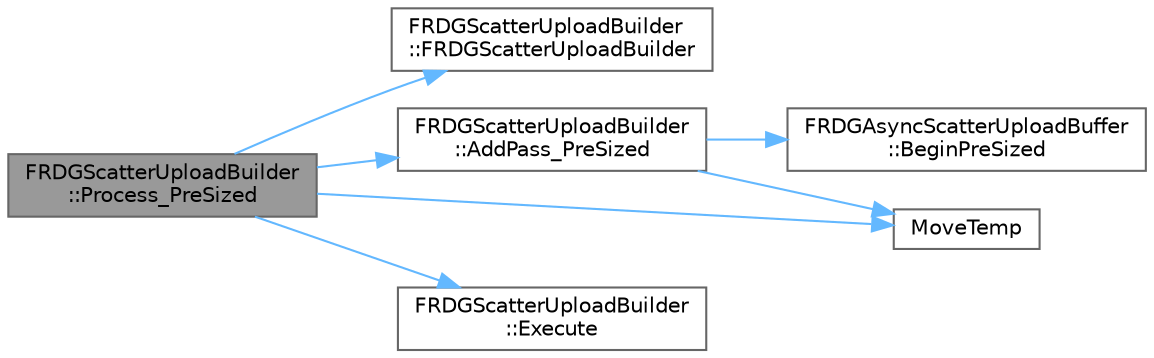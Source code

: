 digraph "FRDGScatterUploadBuilder::Process_PreSized"
{
 // INTERACTIVE_SVG=YES
 // LATEX_PDF_SIZE
  bgcolor="transparent";
  edge [fontname=Helvetica,fontsize=10,labelfontname=Helvetica,labelfontsize=10];
  node [fontname=Helvetica,fontsize=10,shape=box,height=0.2,width=0.4];
  rankdir="LR";
  Node1 [id="Node000001",label="FRDGScatterUploadBuilder\l::Process_PreSized",height=0.2,width=0.4,color="gray40", fillcolor="grey60", style="filled", fontcolor="black",tooltip=" "];
  Node1 -> Node2 [id="edge1_Node000001_Node000002",color="steelblue1",style="solid",tooltip=" "];
  Node2 [id="Node000002",label="FRDGScatterUploadBuilder\l::FRDGScatterUploadBuilder",height=0.2,width=0.4,color="grey40", fillcolor="white", style="filled",URL="$dd/d50/classFRDGScatterUploadBuilder.html#aa7da4ee7b542ff2832c2c25e04b34b07",tooltip=" "];
  Node1 -> Node3 [id="edge2_Node000001_Node000003",color="steelblue1",style="solid",tooltip=" "];
  Node3 [id="Node000003",label="FRDGScatterUploadBuilder\l::AddPass_PreSized",height=0.2,width=0.4,color="grey40", fillcolor="white", style="filled",URL="$dd/d50/classFRDGScatterUploadBuilder.html#a08fadce7acc2ac19e0a3a39d75822b72",tooltip="Init with presized num scatters, expecting each to be set at a later point."];
  Node3 -> Node4 [id="edge3_Node000003_Node000004",color="steelblue1",style="solid",tooltip=" "];
  Node4 [id="Node000004",label="FRDGAsyncScatterUploadBuffer\l::BeginPreSized",height=0.2,width=0.4,color="grey40", fillcolor="white", style="filled",URL="$d9/d42/classFRDGAsyncScatterUploadBuffer.html#a59e89c1332748460a0ed6ceda2365b0b",tooltip="Init with presized num scatters, expecting each to be set at a later point."];
  Node3 -> Node5 [id="edge4_Node000003_Node000005",color="steelblue1",style="solid",tooltip=" "];
  Node5 [id="Node000005",label="MoveTemp",height=0.2,width=0.4,color="grey40", fillcolor="white", style="filled",URL="$d4/d24/UnrealTemplate_8h.html#ad5e6c049aeb9c9115fec514ba581dbb6",tooltip="MoveTemp will cast a reference to an rvalue reference."];
  Node1 -> Node6 [id="edge5_Node000001_Node000006",color="steelblue1",style="solid",tooltip=" "];
  Node6 [id="Node000006",label="FRDGScatterUploadBuilder\l::Execute",height=0.2,width=0.4,color="grey40", fillcolor="white", style="filled",URL="$dd/d50/classFRDGScatterUploadBuilder.html#ae87e971a74e5c7398781b6ac941dbdd7",tooltip=" "];
  Node1 -> Node5 [id="edge6_Node000001_Node000005",color="steelblue1",style="solid",tooltip=" "];
}
